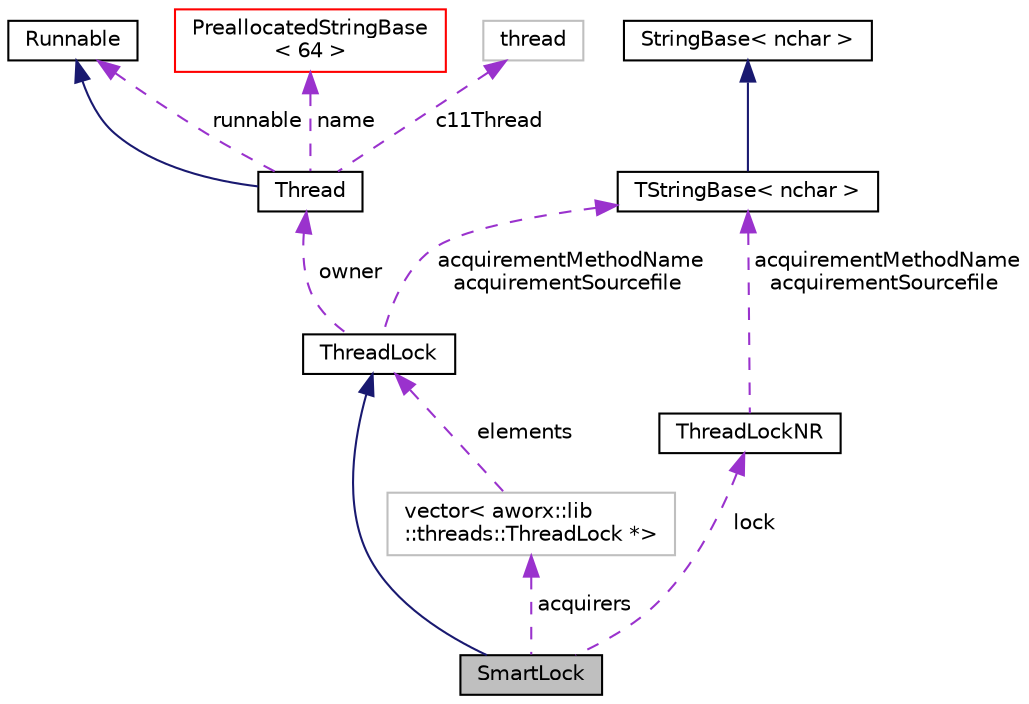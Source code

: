 digraph "SmartLock"
{
  edge [fontname="Helvetica",fontsize="10",labelfontname="Helvetica",labelfontsize="10"];
  node [fontname="Helvetica",fontsize="10",shape=record];
  Node12 [label="SmartLock",height=0.2,width=0.4,color="black", fillcolor="grey75", style="filled", fontcolor="black"];
  Node13 -> Node12 [dir="back",color="midnightblue",fontsize="10",style="solid",fontname="Helvetica"];
  Node13 [label="ThreadLock",height=0.2,width=0.4,color="black", fillcolor="white", style="filled",URL="$classaworx_1_1lib_1_1threads_1_1ThreadLock.html"];
  Node14 -> Node13 [dir="back",color="darkorchid3",fontsize="10",style="dashed",label=" owner" ,fontname="Helvetica"];
  Node14 [label="Thread",height=0.2,width=0.4,color="black", fillcolor="white", style="filled",URL="$classaworx_1_1lib_1_1threads_1_1Thread.html"];
  Node15 -> Node14 [dir="back",color="midnightblue",fontsize="10",style="solid",fontname="Helvetica"];
  Node15 [label="Runnable",height=0.2,width=0.4,color="black", fillcolor="white", style="filled",URL="$classaworx_1_1lib_1_1threads_1_1Runnable.html"];
  Node15 -> Node14 [dir="back",color="darkorchid3",fontsize="10",style="dashed",label=" runnable" ,fontname="Helvetica"];
  Node16 -> Node14 [dir="back",color="darkorchid3",fontsize="10",style="dashed",label=" name" ,fontname="Helvetica"];
  Node16 [label="PreallocatedStringBase\l\< 64 \>",height=0.2,width=0.4,color="red", fillcolor="white", style="filled",URL="$classaworx_1_1lib_1_1strings_1_1PreallocatedStringBase.html"];
  Node21 -> Node14 [dir="back",color="darkorchid3",fontsize="10",style="dashed",label=" c11Thread" ,fontname="Helvetica"];
  Node21 [label="thread",height=0.2,width=0.4,color="grey75", fillcolor="white", style="filled",tooltip="STL class. "];
  Node22 -> Node13 [dir="back",color="darkorchid3",fontsize="10",style="dashed",label=" acquirementMethodName\nacquirementSourcefile" ,fontname="Helvetica"];
  Node22 [label="TStringBase\< nchar \>",height=0.2,width=0.4,color="black", fillcolor="white", style="filled",URL="$classaworx_1_1lib_1_1strings_1_1TStringBase.html"];
  Node23 -> Node22 [dir="back",color="midnightblue",fontsize="10",style="solid",fontname="Helvetica"];
  Node23 [label="StringBase\< nchar \>",height=0.2,width=0.4,color="black", fillcolor="white", style="filled",URL="$classaworx_1_1lib_1_1strings_1_1StringBase.html"];
  Node24 -> Node12 [dir="back",color="darkorchid3",fontsize="10",style="dashed",label=" lock" ,fontname="Helvetica"];
  Node24 [label="ThreadLockNR",height=0.2,width=0.4,color="black", fillcolor="white", style="filled",URL="$classaworx_1_1lib_1_1threads_1_1ThreadLockNR.html"];
  Node22 -> Node24 [dir="back",color="darkorchid3",fontsize="10",style="dashed",label=" acquirementMethodName\nacquirementSourcefile" ,fontname="Helvetica"];
  Node25 -> Node12 [dir="back",color="darkorchid3",fontsize="10",style="dashed",label=" acquirers" ,fontname="Helvetica"];
  Node25 [label="vector\< aworx::lib\l::threads::ThreadLock *\>",height=0.2,width=0.4,color="grey75", fillcolor="white", style="filled"];
  Node13 -> Node25 [dir="back",color="darkorchid3",fontsize="10",style="dashed",label=" elements" ,fontname="Helvetica"];
}
